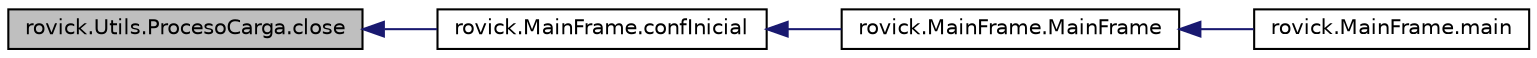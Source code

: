 digraph "rovick.Utils.ProcesoCarga.close"
{
  edge [fontname="Helvetica",fontsize="10",labelfontname="Helvetica",labelfontsize="10"];
  node [fontname="Helvetica",fontsize="10",shape=record];
  rankdir="LR";
  Node10 [label="rovick.Utils.ProcesoCarga.close",height=0.2,width=0.4,color="black", fillcolor="grey75", style="filled", fontcolor="black"];
  Node10 -> Node11 [dir="back",color="midnightblue",fontsize="10",style="solid",fontname="Helvetica"];
  Node11 [label="rovick.MainFrame.confInicial",height=0.2,width=0.4,color="black", fillcolor="white", style="filled",URL="$group___principales.html#ga80f1d7e5687e8397e77a4666f863417c",tooltip="Metodo que se encarga de configurar la vista y las conexiones utilizadas (arduino, camara...) "];
  Node11 -> Node12 [dir="back",color="midnightblue",fontsize="10",style="solid",fontname="Helvetica"];
  Node12 [label="rovick.MainFrame.MainFrame",height=0.2,width=0.4,color="black", fillcolor="white", style="filled",URL="$group___principales.html#ga511f1ff25cbcc94bf9a36611674b5fec",tooltip="Contrucotr de la victa principal. "];
  Node12 -> Node13 [dir="back",color="midnightblue",fontsize="10",style="solid",fontname="Helvetica"];
  Node13 [label="rovick.MainFrame.main",height=0.2,width=0.4,color="black", fillcolor="white", style="filled",URL="$classrovick_1_1_main_frame.html#ac31f17c5894a105267e32842324663ac"];
}
